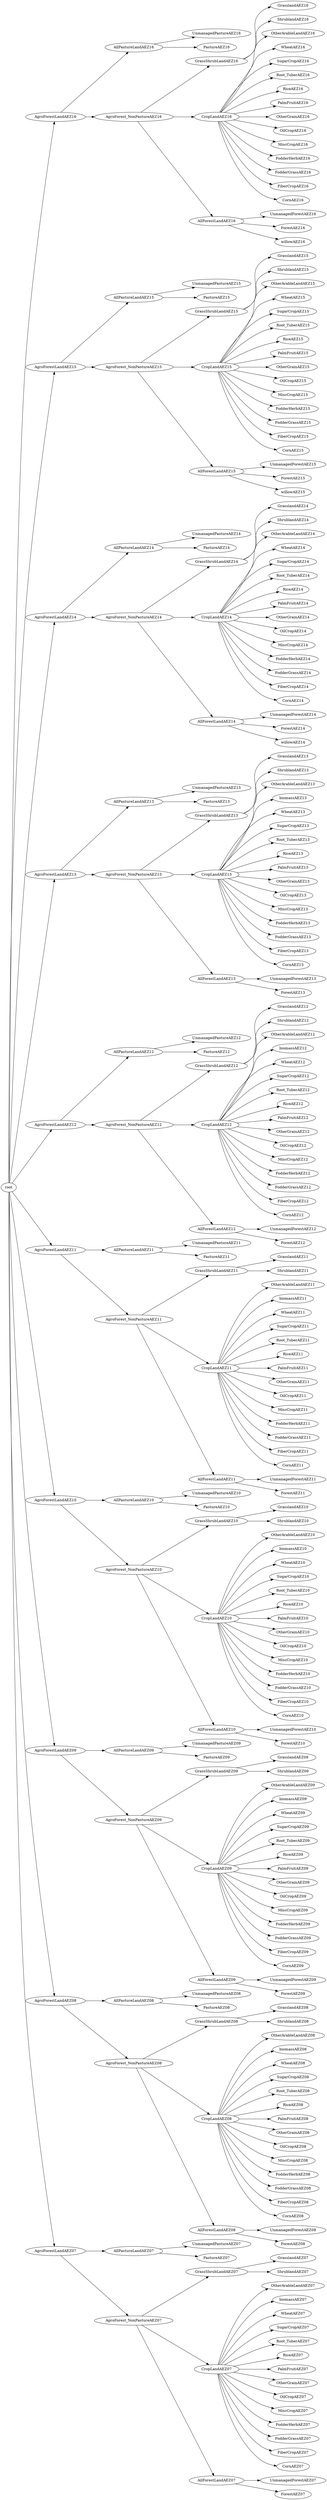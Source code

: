 digraph land_nesting {
rankdir=LR;
	"AllPastureLandAEZ16" -> "UnmanagedPastureAEZ16";
	"AllPastureLandAEZ16" -> "PastureAEZ16";
	"AgroForestLandAEZ16" -> "AllPastureLandAEZ16";
	"GrassShrubLandAEZ16" -> "GrasslandAEZ16";
	"GrassShrubLandAEZ16" -> "ShrublandAEZ16";
	"AgroForest_NonPastureAEZ16" -> "GrassShrubLandAEZ16";
	"CropLandAEZ16" -> "OtherArableLandAEZ16";
	"CropLandAEZ16" -> "WheatAEZ16";
	"CropLandAEZ16" -> "SugarCropAEZ16";
	"CropLandAEZ16" -> "Root_TuberAEZ16";
	"CropLandAEZ16" -> "RiceAEZ16";
	"CropLandAEZ16" -> "PalmFruitAEZ16";
	"CropLandAEZ16" -> "OtherGrainAEZ16";
	"CropLandAEZ16" -> "OilCropAEZ16";
	"CropLandAEZ16" -> "MiscCropAEZ16";
	"CropLandAEZ16" -> "FodderHerbAEZ16";
	"CropLandAEZ16" -> "FodderGrassAEZ16";
	"CropLandAEZ16" -> "FiberCropAEZ16";
	"CropLandAEZ16" -> "CornAEZ16";
	"AgroForest_NonPastureAEZ16" -> "CropLandAEZ16";
	"AllForestLandAEZ16" -> "UnmanagedForestAEZ16";
	"AllForestLandAEZ16" -> "ForestAEZ16";
	"AllForestLandAEZ16" -> "willowAEZ16";
	"AgroForest_NonPastureAEZ16" -> "AllForestLandAEZ16";
	"AgroForestLandAEZ16" -> "AgroForest_NonPastureAEZ16";
	"root" -> "AgroForestLandAEZ16";
	"AllPastureLandAEZ15" -> "UnmanagedPastureAEZ15";
	"AllPastureLandAEZ15" -> "PastureAEZ15";
	"AgroForestLandAEZ15" -> "AllPastureLandAEZ15";
	"GrassShrubLandAEZ15" -> "GrasslandAEZ15";
	"GrassShrubLandAEZ15" -> "ShrublandAEZ15";
	"AgroForest_NonPastureAEZ15" -> "GrassShrubLandAEZ15";
	"CropLandAEZ15" -> "OtherArableLandAEZ15";
	"CropLandAEZ15" -> "WheatAEZ15";
	"CropLandAEZ15" -> "SugarCropAEZ15";
	"CropLandAEZ15" -> "Root_TuberAEZ15";
	"CropLandAEZ15" -> "RiceAEZ15";
	"CropLandAEZ15" -> "PalmFruitAEZ15";
	"CropLandAEZ15" -> "OtherGrainAEZ15";
	"CropLandAEZ15" -> "OilCropAEZ15";
	"CropLandAEZ15" -> "MiscCropAEZ15";
	"CropLandAEZ15" -> "FodderHerbAEZ15";
	"CropLandAEZ15" -> "FodderGrassAEZ15";
	"CropLandAEZ15" -> "FiberCropAEZ15";
	"CropLandAEZ15" -> "CornAEZ15";
	"AgroForest_NonPastureAEZ15" -> "CropLandAEZ15";
	"AllForestLandAEZ15" -> "UnmanagedForestAEZ15";
	"AllForestLandAEZ15" -> "ForestAEZ15";
	"AllForestLandAEZ15" -> "willowAEZ15";
	"AgroForest_NonPastureAEZ15" -> "AllForestLandAEZ15";
	"AgroForestLandAEZ15" -> "AgroForest_NonPastureAEZ15";
	"root" -> "AgroForestLandAEZ15";
	"AllPastureLandAEZ14" -> "UnmanagedPastureAEZ14";
	"AllPastureLandAEZ14" -> "PastureAEZ14";
	"AgroForestLandAEZ14" -> "AllPastureLandAEZ14";
	"GrassShrubLandAEZ14" -> "GrasslandAEZ14";
	"GrassShrubLandAEZ14" -> "ShrublandAEZ14";
	"AgroForest_NonPastureAEZ14" -> "GrassShrubLandAEZ14";
	"CropLandAEZ14" -> "OtherArableLandAEZ14";
	"CropLandAEZ14" -> "WheatAEZ14";
	"CropLandAEZ14" -> "SugarCropAEZ14";
	"CropLandAEZ14" -> "Root_TuberAEZ14";
	"CropLandAEZ14" -> "RiceAEZ14";
	"CropLandAEZ14" -> "PalmFruitAEZ14";
	"CropLandAEZ14" -> "OtherGrainAEZ14";
	"CropLandAEZ14" -> "OilCropAEZ14";
	"CropLandAEZ14" -> "MiscCropAEZ14";
	"CropLandAEZ14" -> "FodderHerbAEZ14";
	"CropLandAEZ14" -> "FodderGrassAEZ14";
	"CropLandAEZ14" -> "FiberCropAEZ14";
	"CropLandAEZ14" -> "CornAEZ14";
	"AgroForest_NonPastureAEZ14" -> "CropLandAEZ14";
	"AllForestLandAEZ14" -> "UnmanagedForestAEZ14";
	"AllForestLandAEZ14" -> "ForestAEZ14";
	"AllForestLandAEZ14" -> "willowAEZ14";
	"AgroForest_NonPastureAEZ14" -> "AllForestLandAEZ14";
	"AgroForestLandAEZ14" -> "AgroForest_NonPastureAEZ14";
	"root" -> "AgroForestLandAEZ14";
	"AllPastureLandAEZ13" -> "UnmanagedPastureAEZ13";
	"AllPastureLandAEZ13" -> "PastureAEZ13";
	"AgroForestLandAEZ13" -> "AllPastureLandAEZ13";
	"GrassShrubLandAEZ13" -> "GrasslandAEZ13";
	"GrassShrubLandAEZ13" -> "ShrublandAEZ13";
	"AgroForest_NonPastureAEZ13" -> "GrassShrubLandAEZ13";
	"CropLandAEZ13" -> "OtherArableLandAEZ13";
	"CropLandAEZ13" -> "biomassAEZ13";
	"CropLandAEZ13" -> "WheatAEZ13";
	"CropLandAEZ13" -> "SugarCropAEZ13";
	"CropLandAEZ13" -> "Root_TuberAEZ13";
	"CropLandAEZ13" -> "RiceAEZ13";
	"CropLandAEZ13" -> "PalmFruitAEZ13";
	"CropLandAEZ13" -> "OtherGrainAEZ13";
	"CropLandAEZ13" -> "OilCropAEZ13";
	"CropLandAEZ13" -> "MiscCropAEZ13";
	"CropLandAEZ13" -> "FodderHerbAEZ13";
	"CropLandAEZ13" -> "FodderGrassAEZ13";
	"CropLandAEZ13" -> "FiberCropAEZ13";
	"CropLandAEZ13" -> "CornAEZ13";
	"AgroForest_NonPastureAEZ13" -> "CropLandAEZ13";
	"AllForestLandAEZ13" -> "UnmanagedForestAEZ13";
	"AllForestLandAEZ13" -> "ForestAEZ13";
	"AgroForest_NonPastureAEZ13" -> "AllForestLandAEZ13";
	"AgroForestLandAEZ13" -> "AgroForest_NonPastureAEZ13";
	"root" -> "AgroForestLandAEZ13";
	"AllPastureLandAEZ12" -> "UnmanagedPastureAEZ12";
	"AllPastureLandAEZ12" -> "PastureAEZ12";
	"AgroForestLandAEZ12" -> "AllPastureLandAEZ12";
	"GrassShrubLandAEZ12" -> "GrasslandAEZ12";
	"GrassShrubLandAEZ12" -> "ShrublandAEZ12";
	"AgroForest_NonPastureAEZ12" -> "GrassShrubLandAEZ12";
	"CropLandAEZ12" -> "OtherArableLandAEZ12";
	"CropLandAEZ12" -> "biomassAEZ12";
	"CropLandAEZ12" -> "WheatAEZ12";
	"CropLandAEZ12" -> "SugarCropAEZ12";
	"CropLandAEZ12" -> "Root_TuberAEZ12";
	"CropLandAEZ12" -> "RiceAEZ12";
	"CropLandAEZ12" -> "PalmFruitAEZ12";
	"CropLandAEZ12" -> "OtherGrainAEZ12";
	"CropLandAEZ12" -> "OilCropAEZ12";
	"CropLandAEZ12" -> "MiscCropAEZ12";
	"CropLandAEZ12" -> "FodderHerbAEZ12";
	"CropLandAEZ12" -> "FodderGrassAEZ12";
	"CropLandAEZ12" -> "FiberCropAEZ12";
	"CropLandAEZ12" -> "CornAEZ12";
	"AgroForest_NonPastureAEZ12" -> "CropLandAEZ12";
	"AllForestLandAEZ12" -> "UnmanagedForestAEZ12";
	"AllForestLandAEZ12" -> "ForestAEZ12";
	"AgroForest_NonPastureAEZ12" -> "AllForestLandAEZ12";
	"AgroForestLandAEZ12" -> "AgroForest_NonPastureAEZ12";
	"root" -> "AgroForestLandAEZ12";
	"AllPastureLandAEZ11" -> "UnmanagedPastureAEZ11";
	"AllPastureLandAEZ11" -> "PastureAEZ11";
	"AgroForestLandAEZ11" -> "AllPastureLandAEZ11";
	"GrassShrubLandAEZ11" -> "GrasslandAEZ11";
	"GrassShrubLandAEZ11" -> "ShrublandAEZ11";
	"AgroForest_NonPastureAEZ11" -> "GrassShrubLandAEZ11";
	"CropLandAEZ11" -> "OtherArableLandAEZ11";
	"CropLandAEZ11" -> "biomassAEZ11";
	"CropLandAEZ11" -> "WheatAEZ11";
	"CropLandAEZ11" -> "SugarCropAEZ11";
	"CropLandAEZ11" -> "Root_TuberAEZ11";
	"CropLandAEZ11" -> "RiceAEZ11";
	"CropLandAEZ11" -> "PalmFruitAEZ11";
	"CropLandAEZ11" -> "OtherGrainAEZ11";
	"CropLandAEZ11" -> "OilCropAEZ11";
	"CropLandAEZ11" -> "MiscCropAEZ11";
	"CropLandAEZ11" -> "FodderHerbAEZ11";
	"CropLandAEZ11" -> "FodderGrassAEZ11";
	"CropLandAEZ11" -> "FiberCropAEZ11";
	"CropLandAEZ11" -> "CornAEZ11";
	"AgroForest_NonPastureAEZ11" -> "CropLandAEZ11";
	"AllForestLandAEZ11" -> "UnmanagedForestAEZ11";
	"AllForestLandAEZ11" -> "ForestAEZ11";
	"AgroForest_NonPastureAEZ11" -> "AllForestLandAEZ11";
	"AgroForestLandAEZ11" -> "AgroForest_NonPastureAEZ11";
	"root" -> "AgroForestLandAEZ11";
	"AllPastureLandAEZ10" -> "UnmanagedPastureAEZ10";
	"AllPastureLandAEZ10" -> "PastureAEZ10";
	"AgroForestLandAEZ10" -> "AllPastureLandAEZ10";
	"GrassShrubLandAEZ10" -> "GrasslandAEZ10";
	"GrassShrubLandAEZ10" -> "ShrublandAEZ10";
	"AgroForest_NonPastureAEZ10" -> "GrassShrubLandAEZ10";
	"CropLandAEZ10" -> "OtherArableLandAEZ10";
	"CropLandAEZ10" -> "biomassAEZ10";
	"CropLandAEZ10" -> "WheatAEZ10";
	"CropLandAEZ10" -> "SugarCropAEZ10";
	"CropLandAEZ10" -> "Root_TuberAEZ10";
	"CropLandAEZ10" -> "RiceAEZ10";
	"CropLandAEZ10" -> "PalmFruitAEZ10";
	"CropLandAEZ10" -> "OtherGrainAEZ10";
	"CropLandAEZ10" -> "OilCropAEZ10";
	"CropLandAEZ10" -> "MiscCropAEZ10";
	"CropLandAEZ10" -> "FodderHerbAEZ10";
	"CropLandAEZ10" -> "FodderGrassAEZ10";
	"CropLandAEZ10" -> "FiberCropAEZ10";
	"CropLandAEZ10" -> "CornAEZ10";
	"AgroForest_NonPastureAEZ10" -> "CropLandAEZ10";
	"AllForestLandAEZ10" -> "UnmanagedForestAEZ10";
	"AllForestLandAEZ10" -> "ForestAEZ10";
	"AgroForest_NonPastureAEZ10" -> "AllForestLandAEZ10";
	"AgroForestLandAEZ10" -> "AgroForest_NonPastureAEZ10";
	"root" -> "AgroForestLandAEZ10";
	"AllPastureLandAEZ09" -> "UnmanagedPastureAEZ09";
	"AllPastureLandAEZ09" -> "PastureAEZ09";
	"AgroForestLandAEZ09" -> "AllPastureLandAEZ09";
	"GrassShrubLandAEZ09" -> "GrasslandAEZ09";
	"GrassShrubLandAEZ09" -> "ShrublandAEZ09";
	"AgroForest_NonPastureAEZ09" -> "GrassShrubLandAEZ09";
	"CropLandAEZ09" -> "OtherArableLandAEZ09";
	"CropLandAEZ09" -> "biomassAEZ09";
	"CropLandAEZ09" -> "WheatAEZ09";
	"CropLandAEZ09" -> "SugarCropAEZ09";
	"CropLandAEZ09" -> "Root_TuberAEZ09";
	"CropLandAEZ09" -> "RiceAEZ09";
	"CropLandAEZ09" -> "PalmFruitAEZ09";
	"CropLandAEZ09" -> "OtherGrainAEZ09";
	"CropLandAEZ09" -> "OilCropAEZ09";
	"CropLandAEZ09" -> "MiscCropAEZ09";
	"CropLandAEZ09" -> "FodderHerbAEZ09";
	"CropLandAEZ09" -> "FodderGrassAEZ09";
	"CropLandAEZ09" -> "FiberCropAEZ09";
	"CropLandAEZ09" -> "CornAEZ09";
	"AgroForest_NonPastureAEZ09" -> "CropLandAEZ09";
	"AllForestLandAEZ09" -> "UnmanagedForestAEZ09";
	"AllForestLandAEZ09" -> "ForestAEZ09";
	"AgroForest_NonPastureAEZ09" -> "AllForestLandAEZ09";
	"AgroForestLandAEZ09" -> "AgroForest_NonPastureAEZ09";
	"root" -> "AgroForestLandAEZ09";
	"AllPastureLandAEZ08" -> "UnmanagedPastureAEZ08";
	"AllPastureLandAEZ08" -> "PastureAEZ08";
	"AgroForestLandAEZ08" -> "AllPastureLandAEZ08";
	"GrassShrubLandAEZ08" -> "GrasslandAEZ08";
	"GrassShrubLandAEZ08" -> "ShrublandAEZ08";
	"AgroForest_NonPastureAEZ08" -> "GrassShrubLandAEZ08";
	"CropLandAEZ08" -> "OtherArableLandAEZ08";
	"CropLandAEZ08" -> "biomassAEZ08";
	"CropLandAEZ08" -> "WheatAEZ08";
	"CropLandAEZ08" -> "SugarCropAEZ08";
	"CropLandAEZ08" -> "Root_TuberAEZ08";
	"CropLandAEZ08" -> "RiceAEZ08";
	"CropLandAEZ08" -> "PalmFruitAEZ08";
	"CropLandAEZ08" -> "OtherGrainAEZ08";
	"CropLandAEZ08" -> "OilCropAEZ08";
	"CropLandAEZ08" -> "MiscCropAEZ08";
	"CropLandAEZ08" -> "FodderHerbAEZ08";
	"CropLandAEZ08" -> "FodderGrassAEZ08";
	"CropLandAEZ08" -> "FiberCropAEZ08";
	"CropLandAEZ08" -> "CornAEZ08";
	"AgroForest_NonPastureAEZ08" -> "CropLandAEZ08";
	"AllForestLandAEZ08" -> "UnmanagedForestAEZ08";
	"AllForestLandAEZ08" -> "ForestAEZ08";
	"AgroForest_NonPastureAEZ08" -> "AllForestLandAEZ08";
	"AgroForestLandAEZ08" -> "AgroForest_NonPastureAEZ08";
	"root" -> "AgroForestLandAEZ08";
	"AllPastureLandAEZ07" -> "UnmanagedPastureAEZ07";
	"AllPastureLandAEZ07" -> "PastureAEZ07";
	"AgroForestLandAEZ07" -> "AllPastureLandAEZ07";
	"GrassShrubLandAEZ07" -> "GrasslandAEZ07";
	"GrassShrubLandAEZ07" -> "ShrublandAEZ07";
	"AgroForest_NonPastureAEZ07" -> "GrassShrubLandAEZ07";
	"CropLandAEZ07" -> "OtherArableLandAEZ07";
	"CropLandAEZ07" -> "biomassAEZ07";
	"CropLandAEZ07" -> "WheatAEZ07";
	"CropLandAEZ07" -> "SugarCropAEZ07";
	"CropLandAEZ07" -> "Root_TuberAEZ07";
	"CropLandAEZ07" -> "RiceAEZ07";
	"CropLandAEZ07" -> "PalmFruitAEZ07";
	"CropLandAEZ07" -> "OtherGrainAEZ07";
	"CropLandAEZ07" -> "OilCropAEZ07";
	"CropLandAEZ07" -> "MiscCropAEZ07";
	"CropLandAEZ07" -> "FodderHerbAEZ07";
	"CropLandAEZ07" -> "FodderGrassAEZ07";
	"CropLandAEZ07" -> "FiberCropAEZ07";
	"CropLandAEZ07" -> "CornAEZ07";
	"AgroForest_NonPastureAEZ07" -> "CropLandAEZ07";
	"AllForestLandAEZ07" -> "UnmanagedForestAEZ07";
	"AllForestLandAEZ07" -> "ForestAEZ07";
	"AgroForest_NonPastureAEZ07" -> "AllForestLandAEZ07";
	"AgroForestLandAEZ07" -> "AgroForest_NonPastureAEZ07";
	"root" -> "AgroForestLandAEZ07";
}
